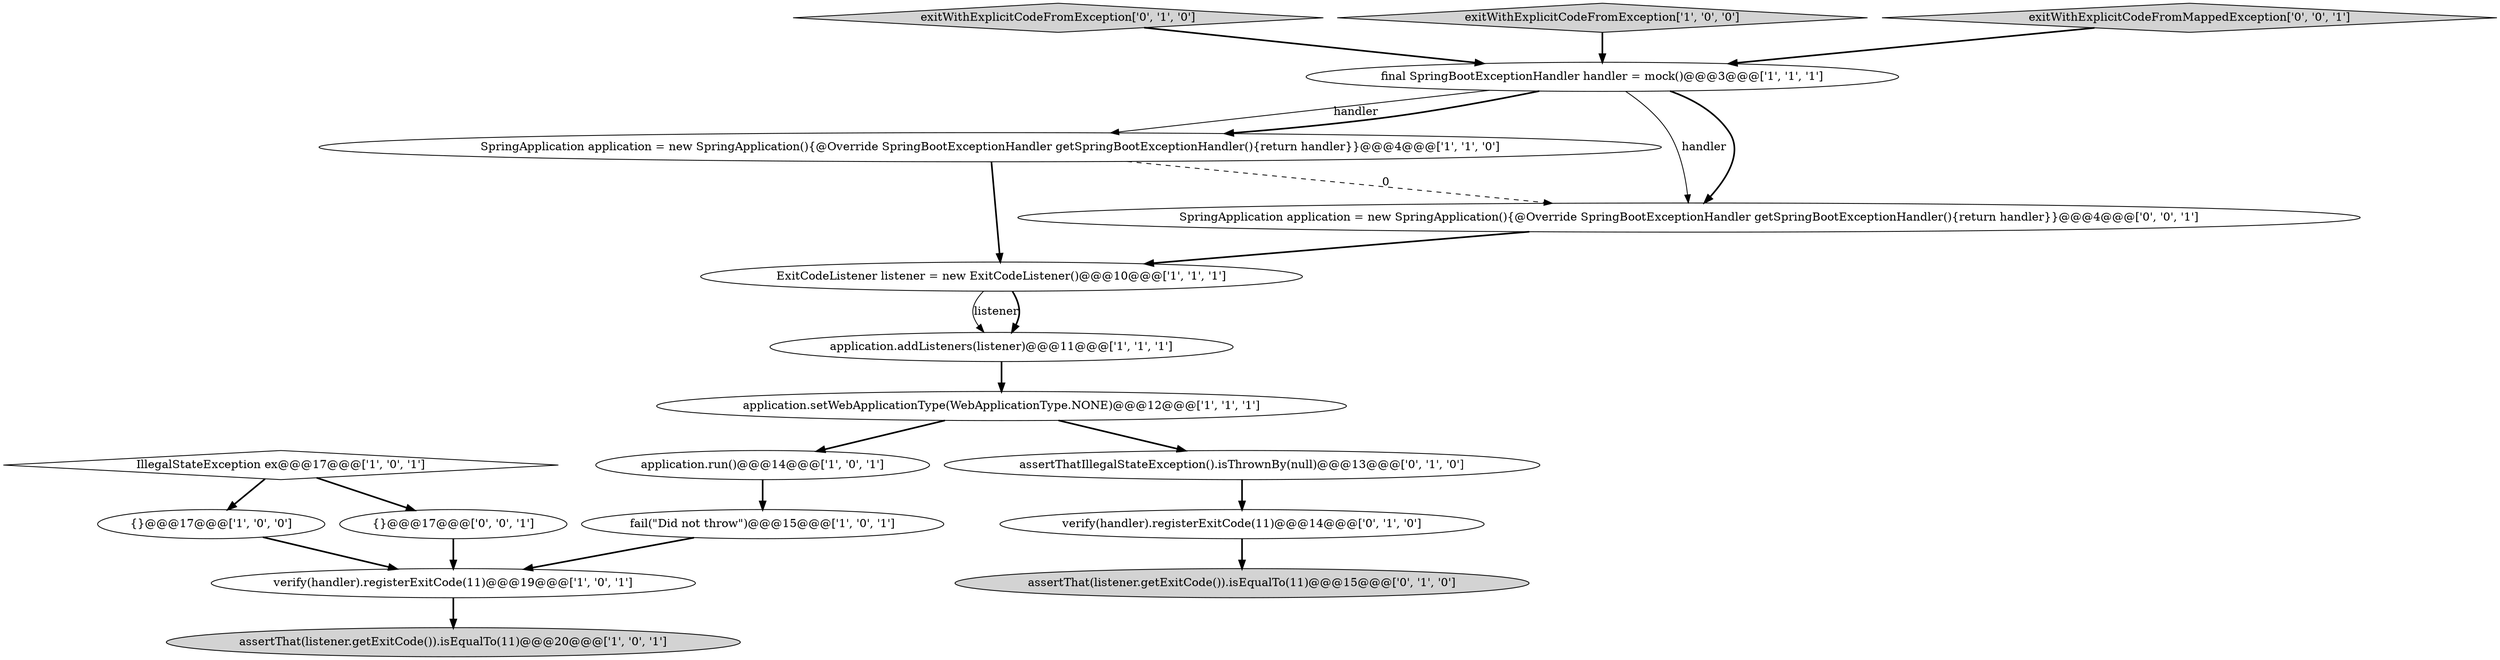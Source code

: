 digraph {
4 [style = filled, label = "application.setWebApplicationType(WebApplicationType.NONE)@@@12@@@['1', '1', '1']", fillcolor = white, shape = ellipse image = "AAA0AAABBB1BBB"];
5 [style = filled, label = "{}@@@17@@@['1', '0', '0']", fillcolor = white, shape = ellipse image = "AAA0AAABBB1BBB"];
6 [style = filled, label = "SpringApplication application = new SpringApplication(){@Override SpringBootExceptionHandler getSpringBootExceptionHandler(){return handler}}@@@4@@@['1', '1', '0']", fillcolor = white, shape = ellipse image = "AAA0AAABBB1BBB"];
12 [style = filled, label = "exitWithExplicitCodeFromException['0', '1', '0']", fillcolor = lightgray, shape = diamond image = "AAA0AAABBB2BBB"];
0 [style = filled, label = "ExitCodeListener listener = new ExitCodeListener()@@@10@@@['1', '1', '1']", fillcolor = white, shape = ellipse image = "AAA0AAABBB1BBB"];
15 [style = filled, label = "verify(handler).registerExitCode(11)@@@14@@@['0', '1', '0']", fillcolor = white, shape = ellipse image = "AAA0AAABBB2BBB"];
18 [style = filled, label = "SpringApplication application = new SpringApplication(){@Override SpringBootExceptionHandler getSpringBootExceptionHandler(){return handler}}@@@4@@@['0', '0', '1']", fillcolor = white, shape = ellipse image = "AAA0AAABBB3BBB"];
9 [style = filled, label = "exitWithExplicitCodeFromException['1', '0', '0']", fillcolor = lightgray, shape = diamond image = "AAA0AAABBB1BBB"];
7 [style = filled, label = "final SpringBootExceptionHandler handler = mock()@@@3@@@['1', '1', '1']", fillcolor = white, shape = ellipse image = "AAA0AAABBB1BBB"];
8 [style = filled, label = "assertThat(listener.getExitCode()).isEqualTo(11)@@@20@@@['1', '0', '1']", fillcolor = lightgray, shape = ellipse image = "AAA0AAABBB1BBB"];
16 [style = filled, label = "exitWithExplicitCodeFromMappedException['0', '0', '1']", fillcolor = lightgray, shape = diamond image = "AAA0AAABBB3BBB"];
3 [style = filled, label = "application.run()@@@14@@@['1', '0', '1']", fillcolor = white, shape = ellipse image = "AAA0AAABBB1BBB"];
2 [style = filled, label = "application.addListeners(listener)@@@11@@@['1', '1', '1']", fillcolor = white, shape = ellipse image = "AAA0AAABBB1BBB"];
1 [style = filled, label = "fail(\"Did not throw\")@@@15@@@['1', '0', '1']", fillcolor = white, shape = ellipse image = "AAA0AAABBB1BBB"];
10 [style = filled, label = "verify(handler).registerExitCode(11)@@@19@@@['1', '0', '1']", fillcolor = white, shape = ellipse image = "AAA0AAABBB1BBB"];
13 [style = filled, label = "assertThatIllegalStateException().isThrownBy(null)@@@13@@@['0', '1', '0']", fillcolor = white, shape = ellipse image = "AAA0AAABBB2BBB"];
17 [style = filled, label = "{}@@@17@@@['0', '0', '1']", fillcolor = white, shape = ellipse image = "AAA0AAABBB3BBB"];
11 [style = filled, label = "IllegalStateException ex@@@17@@@['1', '0', '1']", fillcolor = white, shape = diamond image = "AAA0AAABBB1BBB"];
14 [style = filled, label = "assertThat(listener.getExitCode()).isEqualTo(11)@@@15@@@['0', '1', '0']", fillcolor = lightgray, shape = ellipse image = "AAA0AAABBB2BBB"];
17->10 [style = bold, label=""];
5->10 [style = bold, label=""];
4->3 [style = bold, label=""];
7->18 [style = solid, label="handler"];
0->2 [style = solid, label="listener"];
3->1 [style = bold, label=""];
15->14 [style = bold, label=""];
4->13 [style = bold, label=""];
0->2 [style = bold, label=""];
16->7 [style = bold, label=""];
6->0 [style = bold, label=""];
9->7 [style = bold, label=""];
2->4 [style = bold, label=""];
12->7 [style = bold, label=""];
6->18 [style = dashed, label="0"];
11->5 [style = bold, label=""];
10->8 [style = bold, label=""];
7->6 [style = solid, label="handler"];
7->6 [style = bold, label=""];
7->18 [style = bold, label=""];
11->17 [style = bold, label=""];
13->15 [style = bold, label=""];
1->10 [style = bold, label=""];
18->0 [style = bold, label=""];
}
